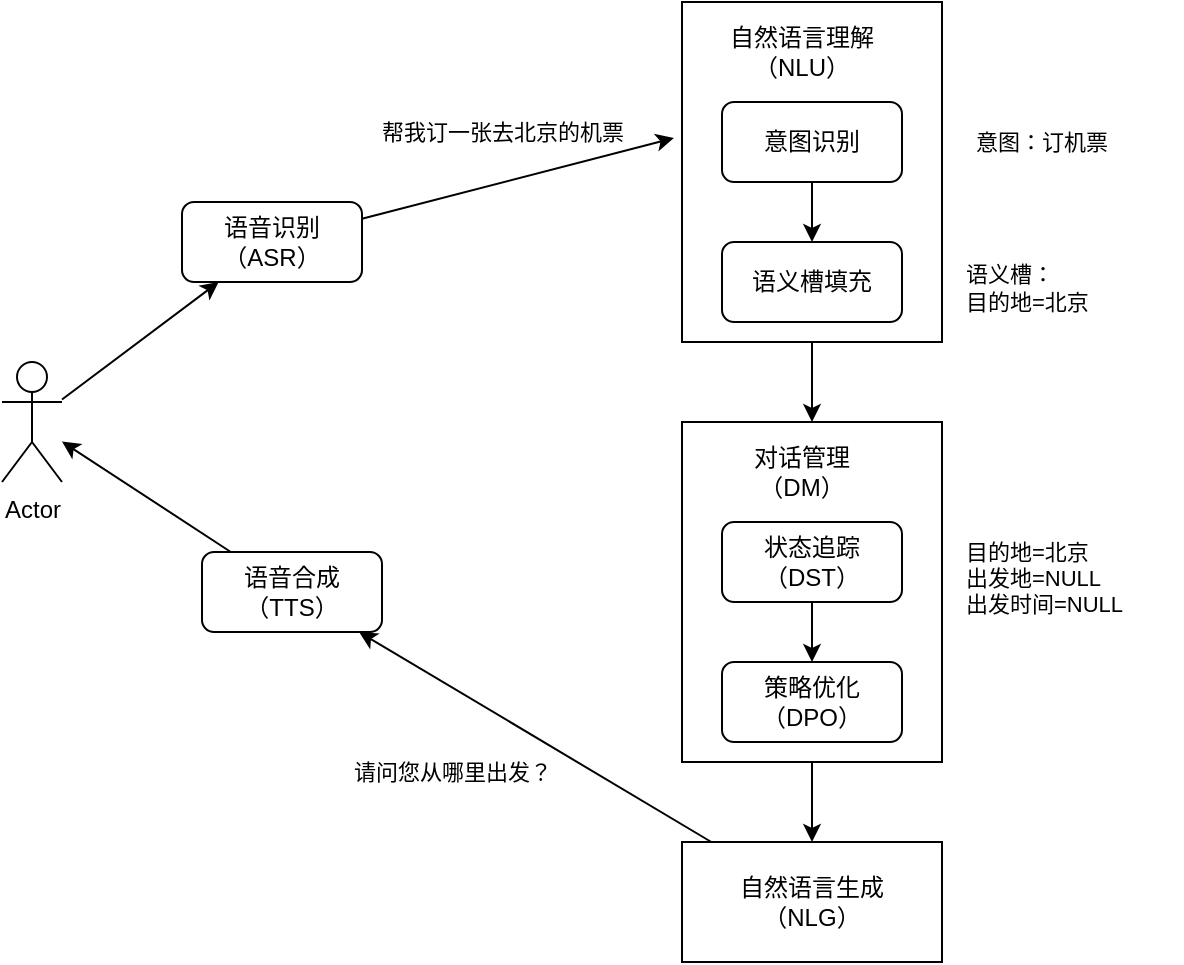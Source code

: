 <mxfile version="24.6.4" type="github">
  <diagram name="Page-1" id="AwzitmWPeecuAK55QxL2">
    <mxGraphModel dx="1120" dy="815" grid="1" gridSize="10" guides="1" tooltips="1" connect="1" arrows="1" fold="1" page="1" pageScale="1" pageWidth="827" pageHeight="1169" math="0" shadow="0">
      <root>
        <mxCell id="0" />
        <mxCell id="1" parent="0" />
        <mxCell id="plAMTflSJIcq0pE81QuK-17" style="edgeStyle=none;shape=connector;rounded=0;orthogonalLoop=1;jettySize=auto;html=1;entryX=0.5;entryY=0;entryDx=0;entryDy=0;strokeColor=default;align=center;verticalAlign=middle;fontFamily=Helvetica;fontSize=11;fontColor=default;labelBackgroundColor=default;endArrow=classic;" edge="1" parent="1" source="plAMTflSJIcq0pE81QuK-10" target="plAMTflSJIcq0pE81QuK-12">
          <mxGeometry relative="1" as="geometry" />
        </mxCell>
        <mxCell id="plAMTflSJIcq0pE81QuK-10" value="" style="rounded=0;whiteSpace=wrap;html=1;" vertex="1" parent="1">
          <mxGeometry x="360" y="70" width="130" height="170" as="geometry" />
        </mxCell>
        <mxCell id="plAMTflSJIcq0pE81QuK-5" style="rounded=0;orthogonalLoop=1;jettySize=auto;html=1;" edge="1" parent="1" source="plAMTflSJIcq0pE81QuK-1" target="plAMTflSJIcq0pE81QuK-4">
          <mxGeometry relative="1" as="geometry" />
        </mxCell>
        <mxCell id="plAMTflSJIcq0pE81QuK-1" value="Actor" style="shape=umlActor;verticalLabelPosition=bottom;verticalAlign=top;html=1;outlineConnect=0;" vertex="1" parent="1">
          <mxGeometry x="20" y="250" width="30" height="60" as="geometry" />
        </mxCell>
        <mxCell id="plAMTflSJIcq0pE81QuK-7" value="" style="rounded=0;orthogonalLoop=1;jettySize=auto;html=1;entryX=-0.031;entryY=0.4;entryDx=0;entryDy=0;entryPerimeter=0;" edge="1" parent="1" source="plAMTflSJIcq0pE81QuK-4" target="plAMTflSJIcq0pE81QuK-10">
          <mxGeometry relative="1" as="geometry">
            <mxPoint x="350" y="140" as="targetPoint" />
          </mxGeometry>
        </mxCell>
        <mxCell id="plAMTflSJIcq0pE81QuK-4" value="语音识别&lt;br&gt;（ASR）" style="rounded=1;whiteSpace=wrap;html=1;" vertex="1" parent="1">
          <mxGeometry x="110" y="170" width="90" height="40" as="geometry" />
        </mxCell>
        <mxCell id="plAMTflSJIcq0pE81QuK-9" value="" style="edgeStyle=orthogonalEdgeStyle;rounded=0;orthogonalLoop=1;jettySize=auto;html=1;" edge="1" parent="1" source="plAMTflSJIcq0pE81QuK-6" target="plAMTflSJIcq0pE81QuK-8">
          <mxGeometry relative="1" as="geometry" />
        </mxCell>
        <mxCell id="plAMTflSJIcq0pE81QuK-6" value="意图识别" style="rounded=1;whiteSpace=wrap;html=1;" vertex="1" parent="1">
          <mxGeometry x="380" y="120" width="90" height="40" as="geometry" />
        </mxCell>
        <mxCell id="plAMTflSJIcq0pE81QuK-8" value="语义槽填充" style="rounded=1;whiteSpace=wrap;html=1;" vertex="1" parent="1">
          <mxGeometry x="380" y="190" width="90" height="40" as="geometry" />
        </mxCell>
        <mxCell id="plAMTflSJIcq0pE81QuK-11" value="自然语言理解（NLU）" style="text;html=1;align=center;verticalAlign=middle;whiteSpace=wrap;rounded=0;" vertex="1" parent="1">
          <mxGeometry x="380" y="80" width="80" height="30" as="geometry" />
        </mxCell>
        <mxCell id="plAMTflSJIcq0pE81QuK-19" value="" style="edgeStyle=none;shape=connector;rounded=0;orthogonalLoop=1;jettySize=auto;html=1;strokeColor=default;align=center;verticalAlign=middle;fontFamily=Helvetica;fontSize=11;fontColor=default;labelBackgroundColor=default;endArrow=classic;" edge="1" parent="1" source="plAMTflSJIcq0pE81QuK-12" target="plAMTflSJIcq0pE81QuK-18">
          <mxGeometry relative="1" as="geometry" />
        </mxCell>
        <mxCell id="plAMTflSJIcq0pE81QuK-12" value="" style="rounded=0;whiteSpace=wrap;html=1;" vertex="1" parent="1">
          <mxGeometry x="360" y="280" width="130" height="170" as="geometry" />
        </mxCell>
        <mxCell id="plAMTflSJIcq0pE81QuK-13" value="" style="edgeStyle=orthogonalEdgeStyle;rounded=0;orthogonalLoop=1;jettySize=auto;html=1;" edge="1" parent="1" source="plAMTflSJIcq0pE81QuK-14" target="plAMTflSJIcq0pE81QuK-15">
          <mxGeometry relative="1" as="geometry" />
        </mxCell>
        <mxCell id="plAMTflSJIcq0pE81QuK-14" value="状态追踪（DST）" style="rounded=1;whiteSpace=wrap;html=1;" vertex="1" parent="1">
          <mxGeometry x="380" y="330" width="90" height="40" as="geometry" />
        </mxCell>
        <mxCell id="plAMTflSJIcq0pE81QuK-15" value="策略优化（DPO）" style="rounded=1;whiteSpace=wrap;html=1;" vertex="1" parent="1">
          <mxGeometry x="380" y="400" width="90" height="40" as="geometry" />
        </mxCell>
        <mxCell id="plAMTflSJIcq0pE81QuK-16" value="对话管理（DM）" style="text;html=1;align=center;verticalAlign=middle;whiteSpace=wrap;rounded=0;" vertex="1" parent="1">
          <mxGeometry x="380" y="290" width="80" height="30" as="geometry" />
        </mxCell>
        <mxCell id="plAMTflSJIcq0pE81QuK-22" style="edgeStyle=none;shape=connector;rounded=0;orthogonalLoop=1;jettySize=auto;html=1;strokeColor=default;align=center;verticalAlign=middle;fontFamily=Helvetica;fontSize=11;fontColor=default;labelBackgroundColor=default;endArrow=classic;" edge="1" parent="1" source="plAMTflSJIcq0pE81QuK-18" target="plAMTflSJIcq0pE81QuK-20">
          <mxGeometry relative="1" as="geometry" />
        </mxCell>
        <mxCell id="plAMTflSJIcq0pE81QuK-18" value="自然语言生成&lt;br&gt;（NLG）" style="rounded=0;whiteSpace=wrap;html=1;" vertex="1" parent="1">
          <mxGeometry x="360" y="490" width="130" height="60" as="geometry" />
        </mxCell>
        <mxCell id="plAMTflSJIcq0pE81QuK-21" style="edgeStyle=none;shape=connector;rounded=0;orthogonalLoop=1;jettySize=auto;html=1;strokeColor=default;align=center;verticalAlign=middle;fontFamily=Helvetica;fontSize=11;fontColor=default;labelBackgroundColor=default;endArrow=classic;" edge="1" parent="1" source="plAMTflSJIcq0pE81QuK-20" target="plAMTflSJIcq0pE81QuK-1">
          <mxGeometry relative="1" as="geometry" />
        </mxCell>
        <mxCell id="plAMTflSJIcq0pE81QuK-20" value="语音合成（TTS）" style="rounded=1;whiteSpace=wrap;html=1;" vertex="1" parent="1">
          <mxGeometry x="120" y="345" width="90" height="40" as="geometry" />
        </mxCell>
        <mxCell id="plAMTflSJIcq0pE81QuK-23" value="帮我订一张去北京的机票" style="text;html=1;align=center;verticalAlign=middle;resizable=0;points=[];autosize=1;strokeColor=none;fillColor=none;fontFamily=Helvetica;fontSize=11;fontColor=default;labelBackgroundColor=default;" vertex="1" parent="1">
          <mxGeometry x="200" y="120" width="140" height="30" as="geometry" />
        </mxCell>
        <mxCell id="plAMTflSJIcq0pE81QuK-24" value="意图：订机票" style="text;html=1;align=center;verticalAlign=middle;whiteSpace=wrap;rounded=0;fontFamily=Helvetica;fontSize=11;fontColor=default;labelBackgroundColor=default;" vertex="1" parent="1">
          <mxGeometry x="500" y="125" width="80" height="30" as="geometry" />
        </mxCell>
        <mxCell id="plAMTflSJIcq0pE81QuK-25" value="语义槽：&lt;br&gt;目的地=北京" style="text;html=1;align=left;verticalAlign=middle;whiteSpace=wrap;rounded=0;fontFamily=Helvetica;fontSize=11;fontColor=default;labelBackgroundColor=default;" vertex="1" parent="1">
          <mxGeometry x="500" y="185" width="110" height="55" as="geometry" />
        </mxCell>
        <mxCell id="plAMTflSJIcq0pE81QuK-26" value="目的地=北京&lt;br&gt;出发地=NULL&lt;br&gt;出发时间=NULL" style="text;html=1;align=left;verticalAlign=middle;whiteSpace=wrap;rounded=0;fontFamily=Helvetica;fontSize=11;fontColor=default;labelBackgroundColor=default;" vertex="1" parent="1">
          <mxGeometry x="500" y="330" width="110" height="55" as="geometry" />
        </mxCell>
        <mxCell id="plAMTflSJIcq0pE81QuK-28" value="请问您从哪里出发？" style="text;html=1;align=center;verticalAlign=middle;resizable=0;points=[];autosize=1;strokeColor=none;fillColor=none;fontFamily=Helvetica;fontSize=11;fontColor=default;labelBackgroundColor=default;" vertex="1" parent="1">
          <mxGeometry x="185" y="440" width="120" height="30" as="geometry" />
        </mxCell>
      </root>
    </mxGraphModel>
  </diagram>
</mxfile>

